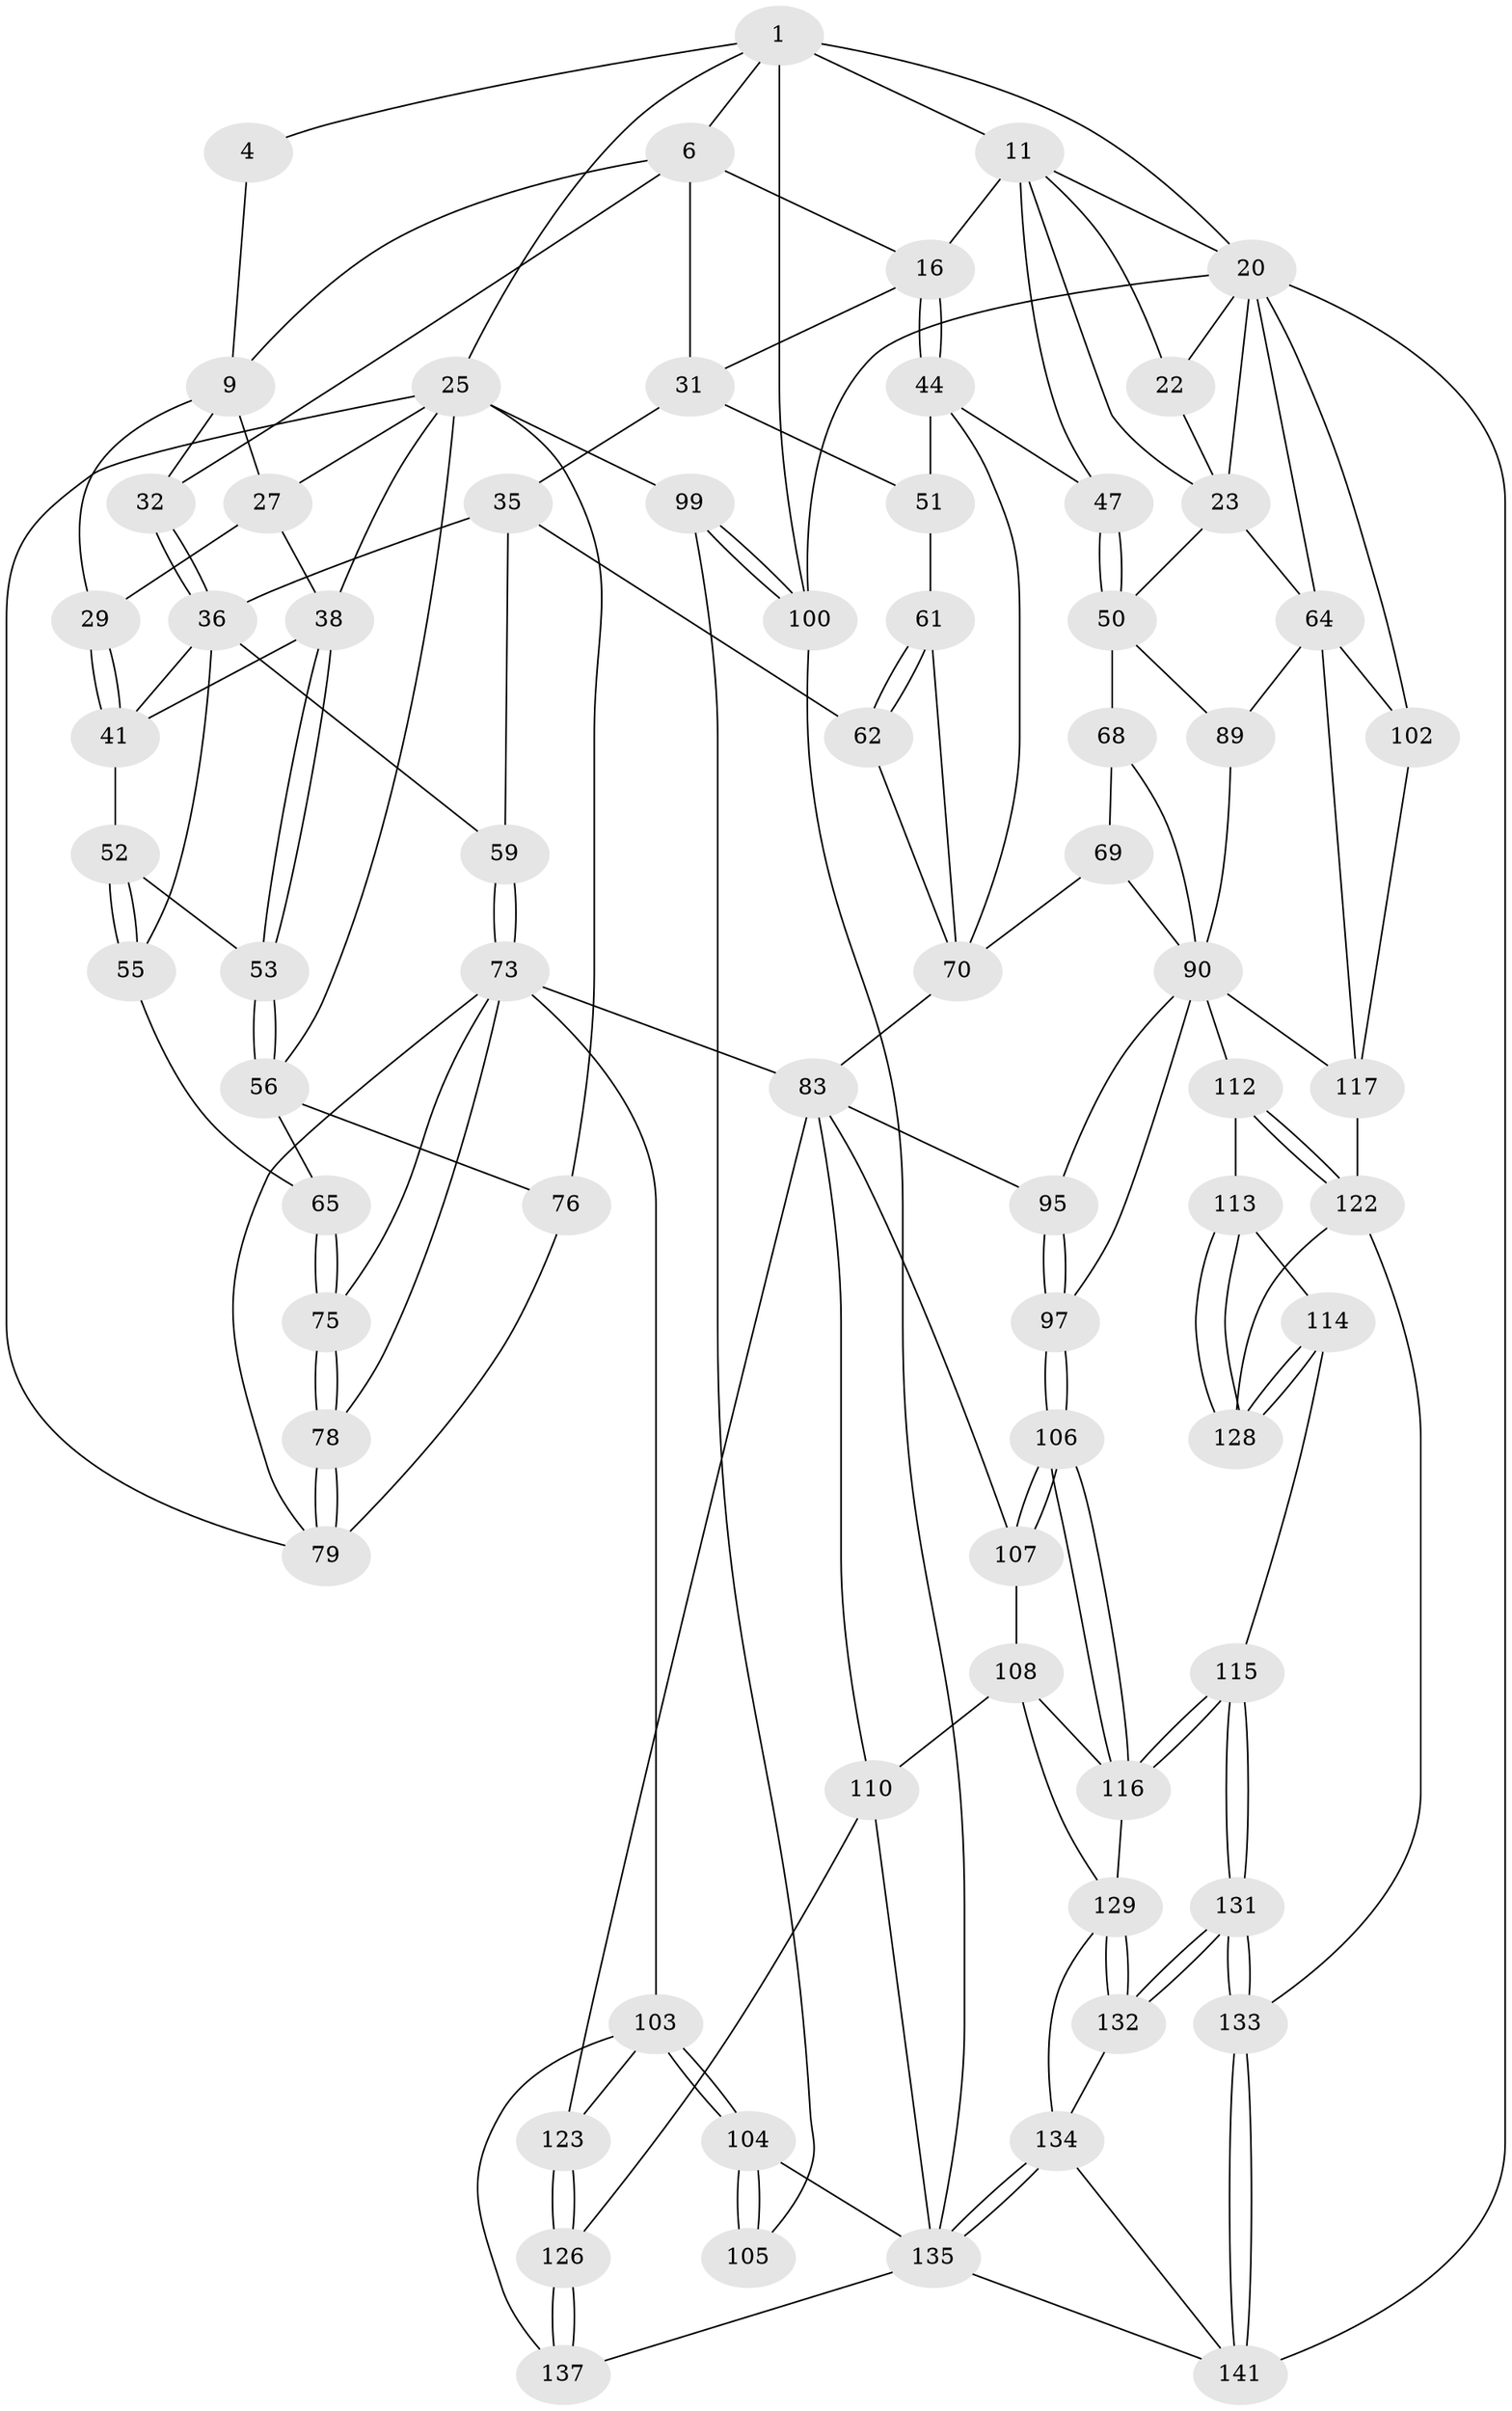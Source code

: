 // original degree distribution, {3: 0.013793103448275862, 4: 0.2482758620689655, 6: 0.22758620689655173, 5: 0.5103448275862069}
// Generated by graph-tools (version 1.1) at 2025/27/03/15/25 16:27:59]
// undirected, 72 vertices, 168 edges
graph export_dot {
graph [start="1"]
  node [color=gray90,style=filled];
  1 [pos="+0.5016501906893059+0",super="+2+5"];
  4 [pos="+0.3168671302545848+0"];
  6 [pos="+0.5178787938232244+0",super="+18+7"];
  9 [pos="+0.2529833111335165+0.0741055278488368",super="+10+28"];
  11 [pos="+0.8392037655942639+0.026804648224488244",super="+19+12"];
  16 [pos="+0.650366961564302+0.22735701140462755",super="+17"];
  20 [pos="+1+0.15656294967039788",super="+21+43"];
  22 [pos="+0.8707638625632741+0.20907289340591595"];
  23 [pos="+0.8565300465799969+0.22566268733029546",super="+46"];
  25 [pos="+0+0.00011056325824993201",super="+26+57"];
  27 [pos="+0.2485651839206672+0.0786857821139485",super="+30"];
  29 [pos="+0.2530941994470403+0.22311590332302553"];
  31 [pos="+0.38696485256640245+0.17360680815801724",super="+33"];
  32 [pos="+0.3163035063735597+0.227043177861254"];
  35 [pos="+0.3885686667528086+0.2764656307359152",super="+58"];
  36 [pos="+0.3559281080927954+0.27370509899334466",super="+40"];
  38 [pos="+0.06379230772735388+0.2379504528093819",super="+39"];
  41 [pos="+0.23271157171513948+0.2914953674994825",super="+42"];
  44 [pos="+0.6723227705824153+0.32534563008148415",super="+45+48"];
  47 [pos="+0.7577445779230767+0.38388448028979383"];
  50 [pos="+0.9115110892892806+0.4698414388812434",super="+67"];
  51 [pos="+0.5026467629268095+0.42808750704744697",super="+60"];
  52 [pos="+0.15843536377917944+0.3921452114006863"];
  53 [pos="+0.06694184374769599+0.3837803503000484"];
  55 [pos="+0.2039368391281035+0.43856676510714104"];
  56 [pos="+0.04726565319406888+0.4078435948766479",super="+66"];
  59 [pos="+0.31001157066106105+0.4769590060884852"];
  61 [pos="+0.4774506649102896+0.4693576623108715"];
  62 [pos="+0.443566723553937+0.5017802043165571"];
  64 [pos="+1+0.4504433746124832",super="+87"];
  65 [pos="+0.13036745615744472+0.4911846303116733"];
  68 [pos="+0.7774720006046579+0.540416356802566"];
  69 [pos="+0.6842345285389689+0.5506427100468139"];
  70 [pos="+0.6841942899395433+0.5506020060343262",super="+71+82"];
  73 [pos="+0.2826878266672465+0.5252603743366919",super="+74+86"];
  75 [pos="+0.14670079260997862+0.5361257831427626"];
  76 [pos="+0.07733536848995268+0.5076469431483214"];
  78 [pos="+0.14288162777482624+0.5938141946011263"];
  79 [pos="+0.1207150683993344+0.6427373462622946",super="+80"];
  83 [pos="+0.48166784458747813+0.6529419834850364",super="+96+84"];
  89 [pos="+0.8943475800625192+0.6500002540199121"];
  90 [pos="+0.8623006376948839+0.6680694909117689",super="+91+111"];
  95 [pos="+0.6924223200654906+0.6591478520692958"];
  97 [pos="+0.7217147676248576+0.7098713194118685"];
  99 [pos="+0+0.8175508028819525"];
  100 [pos="+0+1"];
  102 [pos="+1+1"];
  103 [pos="+0.1250356895815154+0.8076002890549819",super="+124"];
  104 [pos="+0.023269223487596358+0.8499144560057507",super="+139"];
  105 [pos="+0+0.846596093771767"];
  106 [pos="+0.7090453106248767+0.7481000339622723"];
  107 [pos="+0.6252160135006072+0.7235112484022246"];
  108 [pos="+0.5897291621009617+0.7666008522228283",super="+109"];
  110 [pos="+0.44671542108130785+0.7461715830247448",super="+125"];
  112 [pos="+0.8041523244907682+0.8038548046055833"];
  113 [pos="+0.7992834317215267+0.8045635486372755"];
  114 [pos="+0.715795583127255+0.7884063578433831"];
  115 [pos="+0.7128578259652404+0.7869570132905374"];
  116 [pos="+0.7079956968136091+0.7820728488087892",super="+119"];
  117 [pos="+1+0.7712799459005353",super="+118"];
  122 [pos="+0.8973466851355971+0.8776344705585002",super="+127"];
  123 [pos="+0.2707265529818672+0.7828875511215598"];
  126 [pos="+0.2940626948308445+0.9020327201339123"];
  128 [pos="+0.8049105300063769+0.9331122947817921"];
  129 [pos="+0.6346190821676223+0.841039259326312",super="+130"];
  131 [pos="+0.7094172120808245+0.9628894403650654"];
  132 [pos="+0.689808287502998+0.9501257579460551"];
  133 [pos="+0.7704634384476585+1"];
  134 [pos="+0.5560243858480488+0.881950194356618",super="+140"];
  135 [pos="+0.3559697468016416+1",super="+136+143"];
  137 [pos="+0.19852222664801294+0.863387799583134"];
  141 [pos="+0.7795116577539276+1",super="+142"];
  1 -- 4;
  1 -- 100;
  1 -- 25;
  1 -- 11 [weight=2];
  1 -- 6;
  1 -- 20;
  4 -- 9;
  6 -- 31 [weight=2];
  6 -- 32;
  6 -- 9;
  6 -- 16;
  9 -- 27;
  9 -- 32;
  9 -- 29;
  11 -- 20;
  11 -- 22;
  11 -- 16;
  11 -- 23;
  11 -- 47;
  16 -- 44 [weight=2];
  16 -- 44;
  16 -- 31;
  20 -- 64;
  20 -- 100;
  20 -- 102;
  20 -- 141;
  20 -- 22;
  20 -- 23;
  22 -- 23;
  23 -- 64;
  23 -- 50;
  25 -- 27;
  25 -- 38;
  25 -- 99;
  25 -- 56;
  25 -- 76;
  25 -- 79;
  27 -- 29;
  27 -- 38;
  29 -- 41;
  29 -- 41;
  31 -- 51;
  31 -- 35;
  32 -- 36;
  32 -- 36;
  35 -- 36;
  35 -- 59;
  35 -- 62;
  36 -- 41;
  36 -- 59;
  36 -- 55;
  38 -- 53;
  38 -- 53;
  38 -- 41;
  41 -- 52;
  44 -- 51 [weight=2];
  44 -- 70;
  44 -- 47;
  47 -- 50;
  47 -- 50;
  50 -- 89;
  50 -- 68;
  51 -- 61;
  52 -- 53;
  52 -- 55;
  52 -- 55;
  53 -- 56;
  53 -- 56;
  55 -- 65;
  56 -- 65;
  56 -- 76;
  59 -- 73;
  59 -- 73;
  61 -- 62;
  61 -- 62;
  61 -- 70;
  62 -- 70;
  64 -- 89;
  64 -- 117;
  64 -- 102;
  65 -- 75;
  65 -- 75;
  68 -- 69;
  68 -- 90;
  69 -- 70;
  69 -- 90;
  70 -- 83;
  73 -- 75;
  73 -- 78;
  73 -- 103;
  73 -- 79;
  73 -- 83;
  75 -- 78;
  75 -- 78;
  76 -- 79;
  78 -- 79;
  78 -- 79;
  83 -- 107;
  83 -- 95;
  83 -- 123;
  83 -- 110;
  89 -- 90;
  90 -- 97;
  90 -- 95;
  90 -- 112;
  90 -- 117;
  95 -- 97;
  95 -- 97;
  97 -- 106;
  97 -- 106;
  99 -- 100;
  99 -- 100;
  99 -- 105;
  100 -- 135;
  102 -- 117;
  103 -- 104;
  103 -- 104;
  103 -- 137;
  103 -- 123;
  104 -- 105 [weight=2];
  104 -- 105;
  104 -- 135 [weight=2];
  106 -- 107;
  106 -- 107;
  106 -- 116;
  106 -- 116;
  107 -- 108;
  108 -- 116;
  108 -- 129;
  108 -- 110;
  110 -- 126;
  110 -- 135;
  112 -- 113;
  112 -- 122;
  112 -- 122;
  113 -- 114;
  113 -- 128;
  113 -- 128;
  114 -- 115;
  114 -- 128;
  114 -- 128;
  115 -- 116;
  115 -- 116;
  115 -- 131;
  115 -- 131;
  116 -- 129;
  117 -- 122;
  122 -- 128;
  122 -- 133;
  123 -- 126;
  123 -- 126;
  126 -- 137;
  126 -- 137;
  129 -- 132;
  129 -- 132;
  129 -- 134;
  131 -- 132;
  131 -- 132;
  131 -- 133;
  131 -- 133;
  132 -- 134;
  133 -- 141;
  133 -- 141;
  134 -- 135;
  134 -- 135;
  134 -- 141;
  135 -- 137;
  135 -- 141;
}
